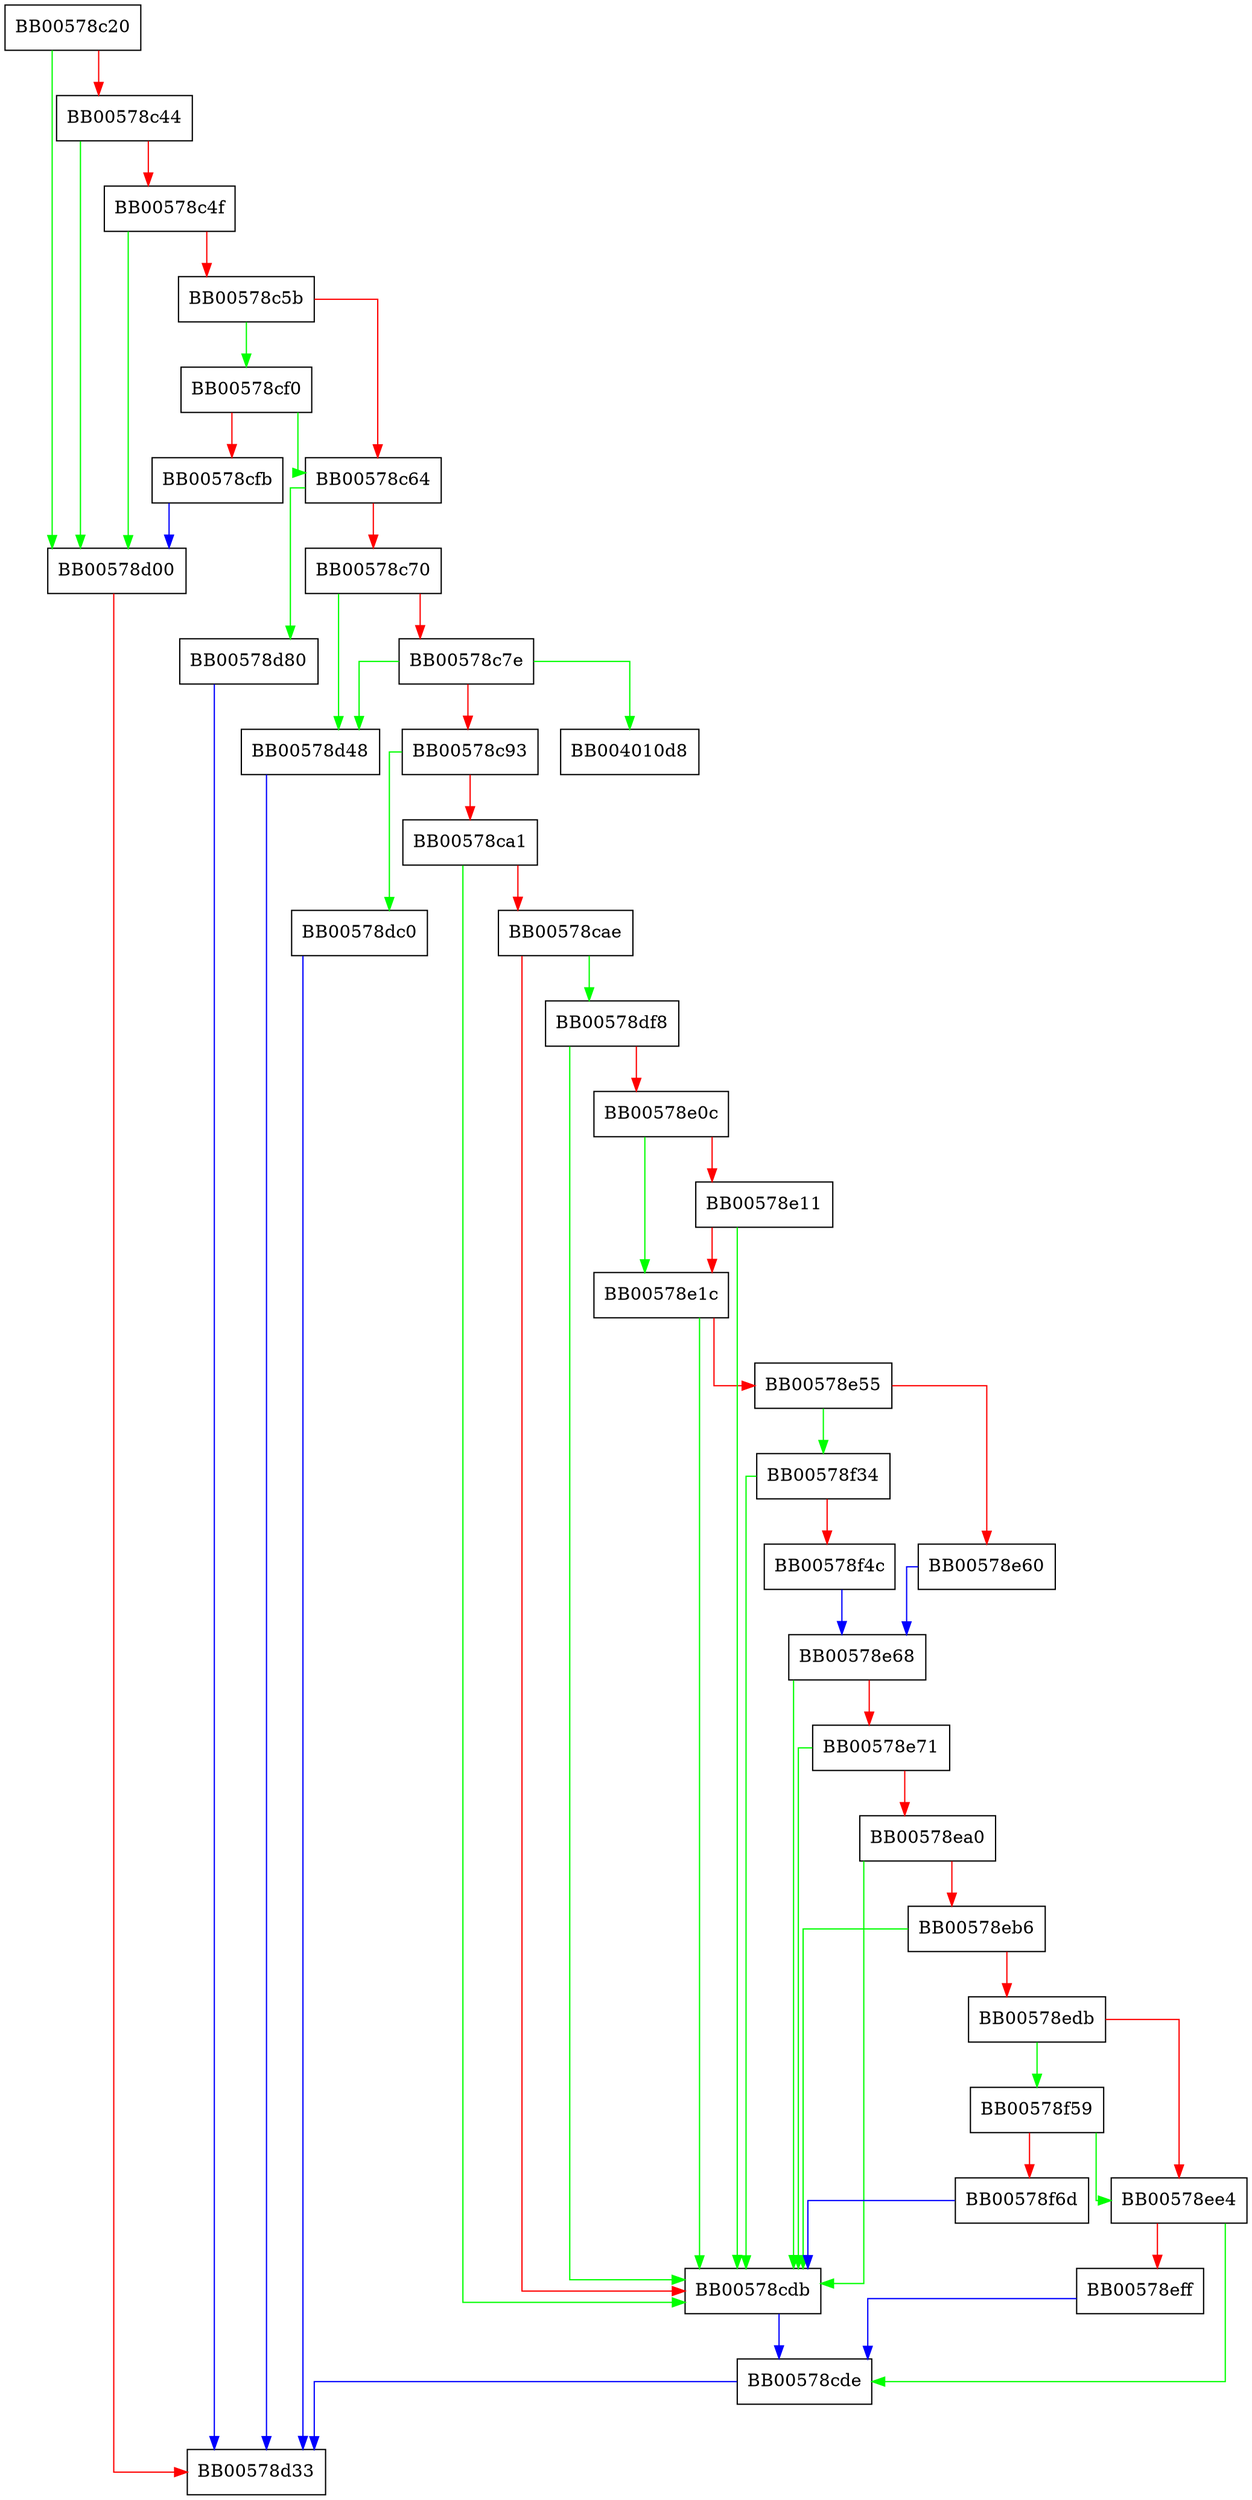 digraph SCT_CTX_verify {
  node [shape="box"];
  graph [splines=ortho];
  BB00578c20 -> BB00578d00 [color="green"];
  BB00578c20 -> BB00578c44 [color="red"];
  BB00578c44 -> BB00578d00 [color="green"];
  BB00578c44 -> BB00578c4f [color="red"];
  BB00578c4f -> BB00578d00 [color="green"];
  BB00578c4f -> BB00578c5b [color="red"];
  BB00578c5b -> BB00578cf0 [color="green"];
  BB00578c5b -> BB00578c64 [color="red"];
  BB00578c64 -> BB00578d80 [color="green"];
  BB00578c64 -> BB00578c70 [color="red"];
  BB00578c70 -> BB00578d48 [color="green"];
  BB00578c70 -> BB00578c7e [color="red"];
  BB00578c7e -> BB004010d8 [color="green"];
  BB00578c7e -> BB00578d48 [color="green"];
  BB00578c7e -> BB00578c93 [color="red"];
  BB00578c93 -> BB00578dc0 [color="green"];
  BB00578c93 -> BB00578ca1 [color="red"];
  BB00578ca1 -> BB00578cdb [color="green"];
  BB00578ca1 -> BB00578cae [color="red"];
  BB00578cae -> BB00578df8 [color="green"];
  BB00578cae -> BB00578cdb [color="red"];
  BB00578cdb -> BB00578cde [color="blue"];
  BB00578cde -> BB00578d33 [color="blue"];
  BB00578cf0 -> BB00578c64 [color="green"];
  BB00578cf0 -> BB00578cfb [color="red"];
  BB00578cfb -> BB00578d00 [color="blue"];
  BB00578d00 -> BB00578d33 [color="red"];
  BB00578d48 -> BB00578d33 [color="blue"];
  BB00578d80 -> BB00578d33 [color="blue"];
  BB00578dc0 -> BB00578d33 [color="blue"];
  BB00578df8 -> BB00578cdb [color="green"];
  BB00578df8 -> BB00578e0c [color="red"];
  BB00578e0c -> BB00578e1c [color="green"];
  BB00578e0c -> BB00578e11 [color="red"];
  BB00578e11 -> BB00578cdb [color="green"];
  BB00578e11 -> BB00578e1c [color="red"];
  BB00578e1c -> BB00578cdb [color="green"];
  BB00578e1c -> BB00578e55 [color="red"];
  BB00578e55 -> BB00578f34 [color="green"];
  BB00578e55 -> BB00578e60 [color="red"];
  BB00578e60 -> BB00578e68 [color="blue"];
  BB00578e68 -> BB00578cdb [color="green"];
  BB00578e68 -> BB00578e71 [color="red"];
  BB00578e71 -> BB00578cdb [color="green"];
  BB00578e71 -> BB00578ea0 [color="red"];
  BB00578ea0 -> BB00578cdb [color="green"];
  BB00578ea0 -> BB00578eb6 [color="red"];
  BB00578eb6 -> BB00578cdb [color="green"];
  BB00578eb6 -> BB00578edb [color="red"];
  BB00578edb -> BB00578f59 [color="green"];
  BB00578edb -> BB00578ee4 [color="red"];
  BB00578ee4 -> BB00578cde [color="green"];
  BB00578ee4 -> BB00578eff [color="red"];
  BB00578eff -> BB00578cde [color="blue"];
  BB00578f34 -> BB00578cdb [color="green"];
  BB00578f34 -> BB00578f4c [color="red"];
  BB00578f4c -> BB00578e68 [color="blue"];
  BB00578f59 -> BB00578ee4 [color="green"];
  BB00578f59 -> BB00578f6d [color="red"];
  BB00578f6d -> BB00578cdb [color="blue"];
}